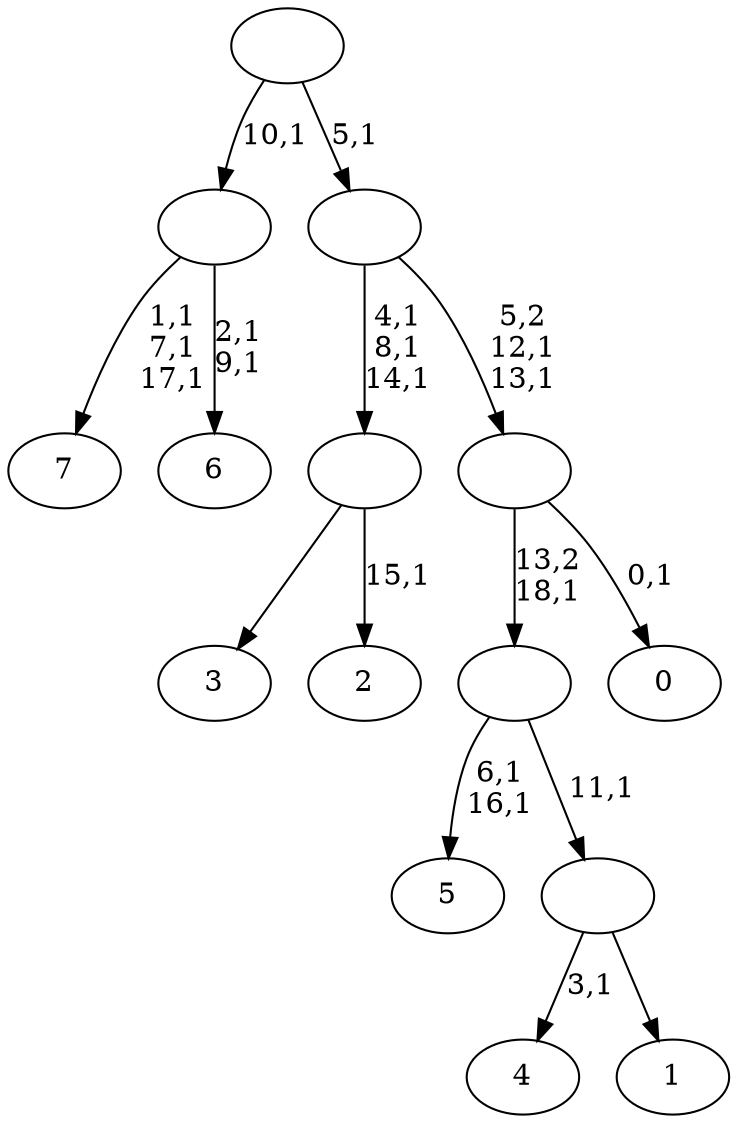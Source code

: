 digraph T {
	27 [label="7"]
	23 [label="6"]
	20 [label=""]
	19 [label="5"]
	16 [label="4"]
	14 [label="3"]
	13 [label="2"]
	11 [label=""]
	8 [label="1"]
	7 [label=""]
	6 [label=""]
	5 [label="0"]
	3 [label=""]
	1 [label=""]
	0 [label=""]
	20 -> 23 [label="2,1\n9,1"]
	20 -> 27 [label="1,1\n7,1\n17,1"]
	11 -> 13 [label="15,1"]
	11 -> 14 [label=""]
	7 -> 16 [label="3,1"]
	7 -> 8 [label=""]
	6 -> 19 [label="6,1\n16,1"]
	6 -> 7 [label="11,1"]
	3 -> 5 [label="0,1"]
	3 -> 6 [label="13,2\n18,1"]
	1 -> 3 [label="5,2\n12,1\n13,1"]
	1 -> 11 [label="4,1\n8,1\n14,1"]
	0 -> 20 [label="10,1"]
	0 -> 1 [label="5,1"]
}
